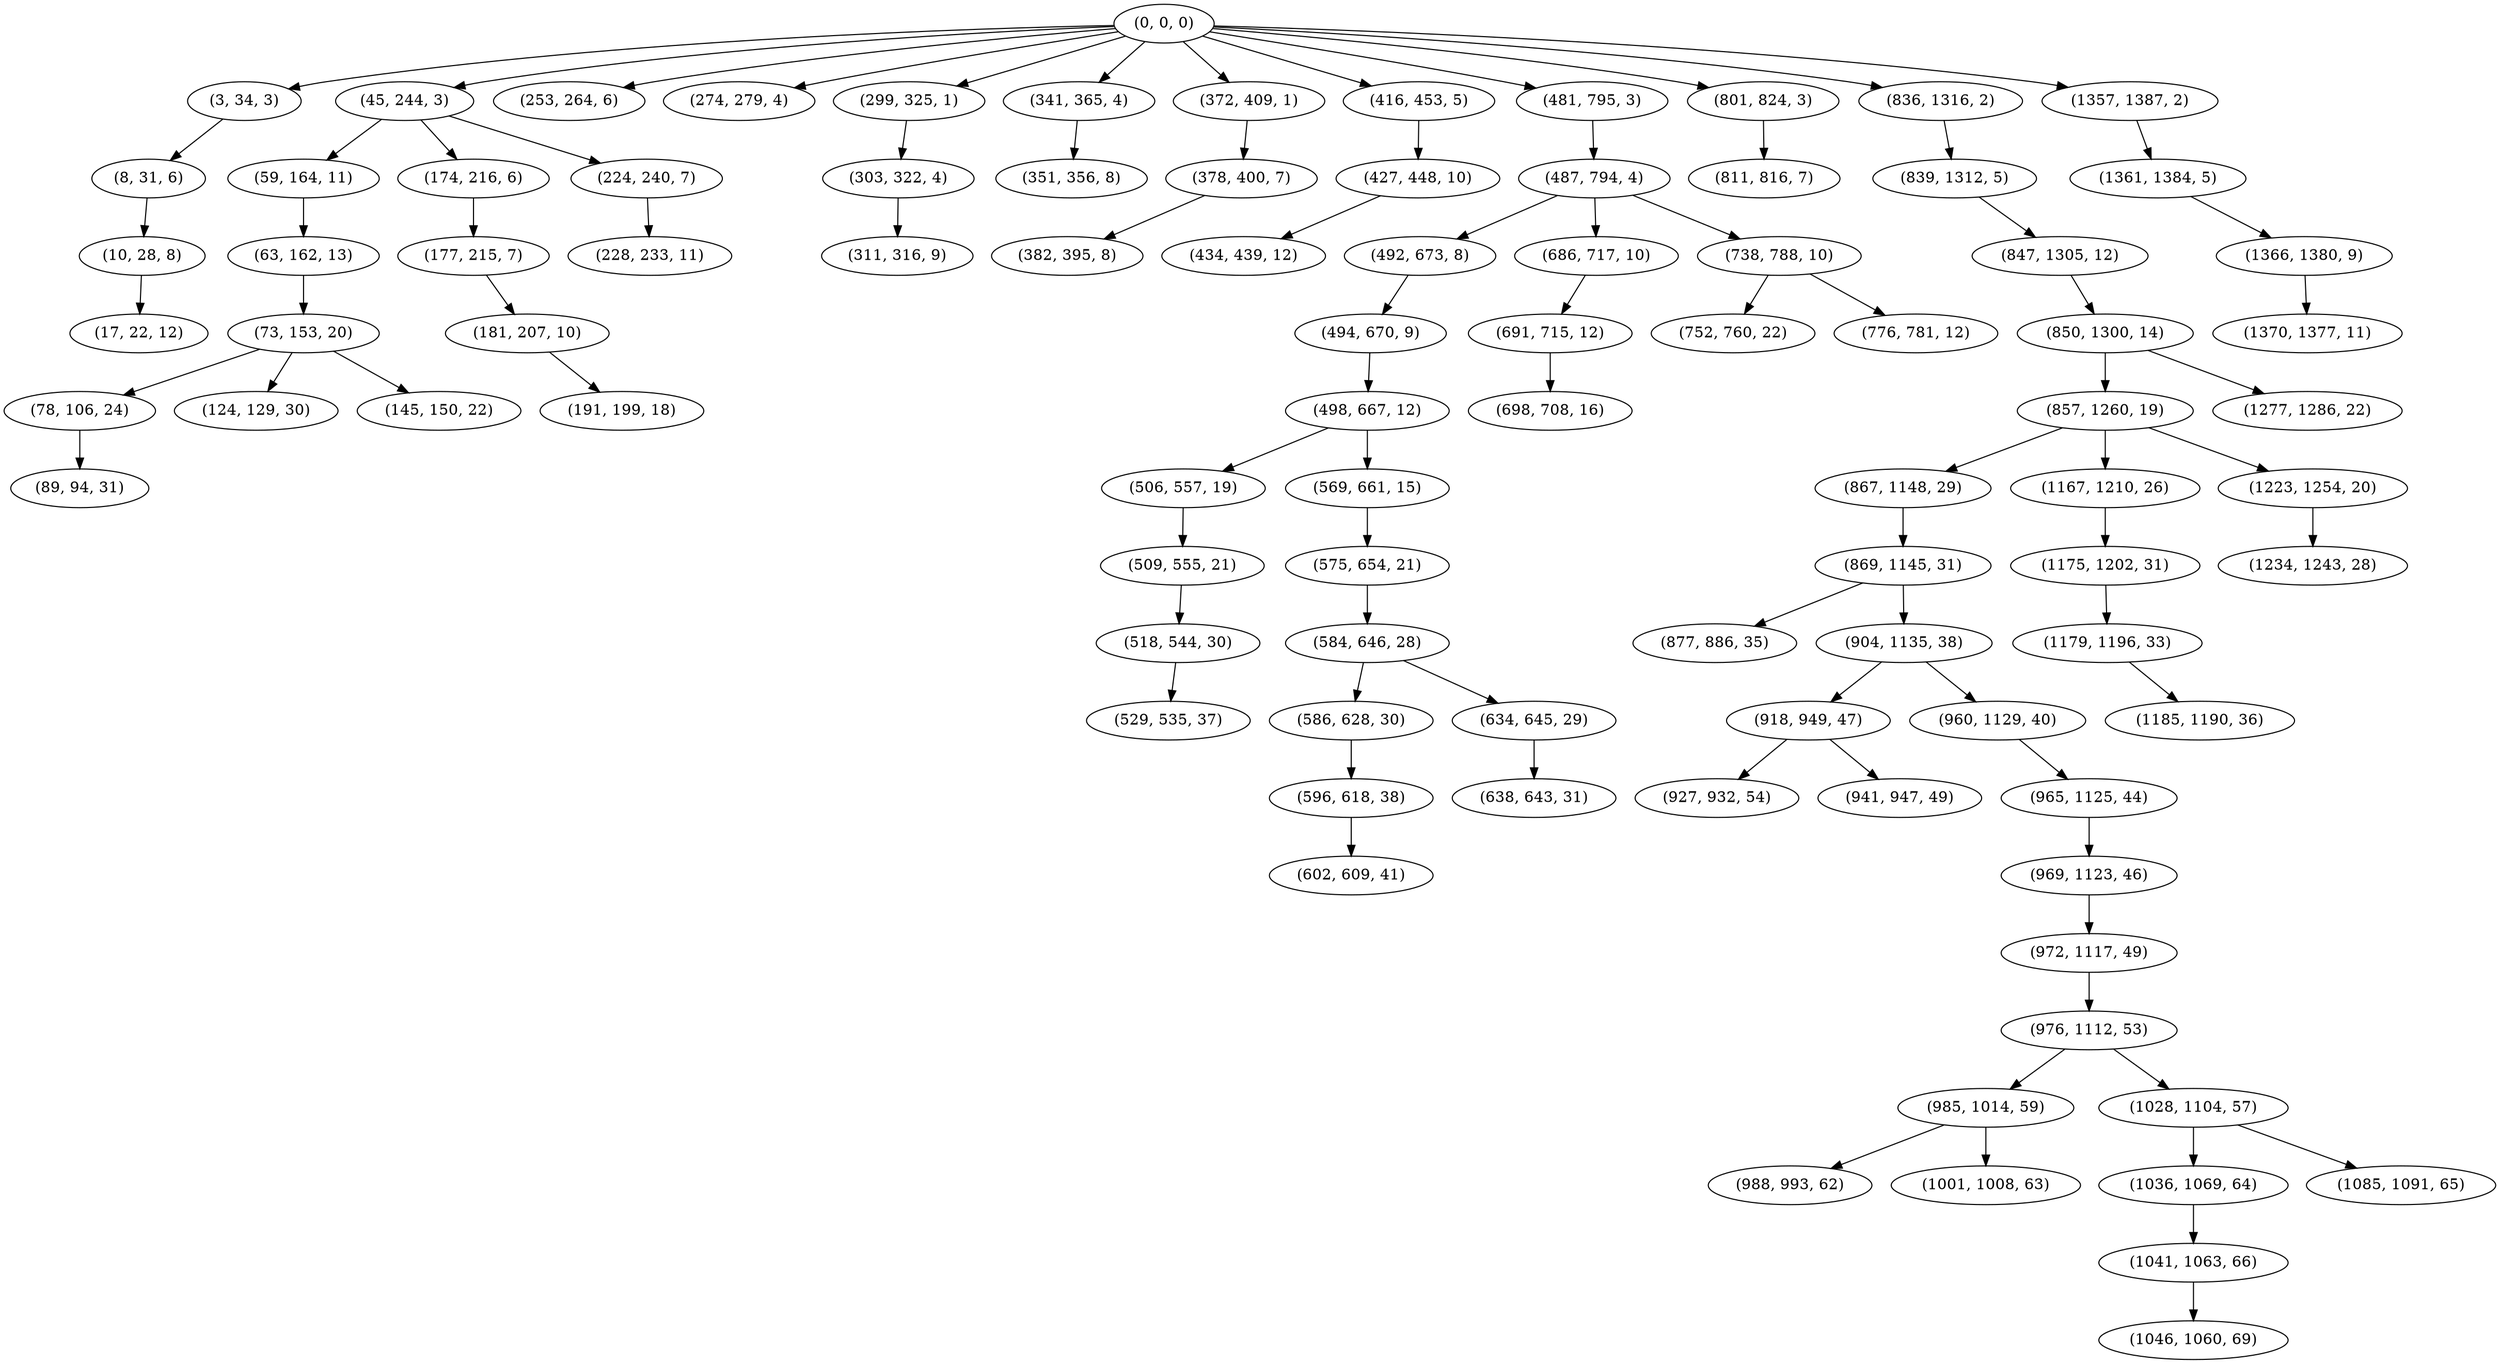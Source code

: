 digraph tree {
    "(0, 0, 0)";
    "(3, 34, 3)";
    "(8, 31, 6)";
    "(10, 28, 8)";
    "(17, 22, 12)";
    "(45, 244, 3)";
    "(59, 164, 11)";
    "(63, 162, 13)";
    "(73, 153, 20)";
    "(78, 106, 24)";
    "(89, 94, 31)";
    "(124, 129, 30)";
    "(145, 150, 22)";
    "(174, 216, 6)";
    "(177, 215, 7)";
    "(181, 207, 10)";
    "(191, 199, 18)";
    "(224, 240, 7)";
    "(228, 233, 11)";
    "(253, 264, 6)";
    "(274, 279, 4)";
    "(299, 325, 1)";
    "(303, 322, 4)";
    "(311, 316, 9)";
    "(341, 365, 4)";
    "(351, 356, 8)";
    "(372, 409, 1)";
    "(378, 400, 7)";
    "(382, 395, 8)";
    "(416, 453, 5)";
    "(427, 448, 10)";
    "(434, 439, 12)";
    "(481, 795, 3)";
    "(487, 794, 4)";
    "(492, 673, 8)";
    "(494, 670, 9)";
    "(498, 667, 12)";
    "(506, 557, 19)";
    "(509, 555, 21)";
    "(518, 544, 30)";
    "(529, 535, 37)";
    "(569, 661, 15)";
    "(575, 654, 21)";
    "(584, 646, 28)";
    "(586, 628, 30)";
    "(596, 618, 38)";
    "(602, 609, 41)";
    "(634, 645, 29)";
    "(638, 643, 31)";
    "(686, 717, 10)";
    "(691, 715, 12)";
    "(698, 708, 16)";
    "(738, 788, 10)";
    "(752, 760, 22)";
    "(776, 781, 12)";
    "(801, 824, 3)";
    "(811, 816, 7)";
    "(836, 1316, 2)";
    "(839, 1312, 5)";
    "(847, 1305, 12)";
    "(850, 1300, 14)";
    "(857, 1260, 19)";
    "(867, 1148, 29)";
    "(869, 1145, 31)";
    "(877, 886, 35)";
    "(904, 1135, 38)";
    "(918, 949, 47)";
    "(927, 932, 54)";
    "(941, 947, 49)";
    "(960, 1129, 40)";
    "(965, 1125, 44)";
    "(969, 1123, 46)";
    "(972, 1117, 49)";
    "(976, 1112, 53)";
    "(985, 1014, 59)";
    "(988, 993, 62)";
    "(1001, 1008, 63)";
    "(1028, 1104, 57)";
    "(1036, 1069, 64)";
    "(1041, 1063, 66)";
    "(1046, 1060, 69)";
    "(1085, 1091, 65)";
    "(1167, 1210, 26)";
    "(1175, 1202, 31)";
    "(1179, 1196, 33)";
    "(1185, 1190, 36)";
    "(1223, 1254, 20)";
    "(1234, 1243, 28)";
    "(1277, 1286, 22)";
    "(1357, 1387, 2)";
    "(1361, 1384, 5)";
    "(1366, 1380, 9)";
    "(1370, 1377, 11)";
    "(0, 0, 0)" -> "(3, 34, 3)";
    "(0, 0, 0)" -> "(45, 244, 3)";
    "(0, 0, 0)" -> "(253, 264, 6)";
    "(0, 0, 0)" -> "(274, 279, 4)";
    "(0, 0, 0)" -> "(299, 325, 1)";
    "(0, 0, 0)" -> "(341, 365, 4)";
    "(0, 0, 0)" -> "(372, 409, 1)";
    "(0, 0, 0)" -> "(416, 453, 5)";
    "(0, 0, 0)" -> "(481, 795, 3)";
    "(0, 0, 0)" -> "(801, 824, 3)";
    "(0, 0, 0)" -> "(836, 1316, 2)";
    "(0, 0, 0)" -> "(1357, 1387, 2)";
    "(3, 34, 3)" -> "(8, 31, 6)";
    "(8, 31, 6)" -> "(10, 28, 8)";
    "(10, 28, 8)" -> "(17, 22, 12)";
    "(45, 244, 3)" -> "(59, 164, 11)";
    "(45, 244, 3)" -> "(174, 216, 6)";
    "(45, 244, 3)" -> "(224, 240, 7)";
    "(59, 164, 11)" -> "(63, 162, 13)";
    "(63, 162, 13)" -> "(73, 153, 20)";
    "(73, 153, 20)" -> "(78, 106, 24)";
    "(73, 153, 20)" -> "(124, 129, 30)";
    "(73, 153, 20)" -> "(145, 150, 22)";
    "(78, 106, 24)" -> "(89, 94, 31)";
    "(174, 216, 6)" -> "(177, 215, 7)";
    "(177, 215, 7)" -> "(181, 207, 10)";
    "(181, 207, 10)" -> "(191, 199, 18)";
    "(224, 240, 7)" -> "(228, 233, 11)";
    "(299, 325, 1)" -> "(303, 322, 4)";
    "(303, 322, 4)" -> "(311, 316, 9)";
    "(341, 365, 4)" -> "(351, 356, 8)";
    "(372, 409, 1)" -> "(378, 400, 7)";
    "(378, 400, 7)" -> "(382, 395, 8)";
    "(416, 453, 5)" -> "(427, 448, 10)";
    "(427, 448, 10)" -> "(434, 439, 12)";
    "(481, 795, 3)" -> "(487, 794, 4)";
    "(487, 794, 4)" -> "(492, 673, 8)";
    "(487, 794, 4)" -> "(686, 717, 10)";
    "(487, 794, 4)" -> "(738, 788, 10)";
    "(492, 673, 8)" -> "(494, 670, 9)";
    "(494, 670, 9)" -> "(498, 667, 12)";
    "(498, 667, 12)" -> "(506, 557, 19)";
    "(498, 667, 12)" -> "(569, 661, 15)";
    "(506, 557, 19)" -> "(509, 555, 21)";
    "(509, 555, 21)" -> "(518, 544, 30)";
    "(518, 544, 30)" -> "(529, 535, 37)";
    "(569, 661, 15)" -> "(575, 654, 21)";
    "(575, 654, 21)" -> "(584, 646, 28)";
    "(584, 646, 28)" -> "(586, 628, 30)";
    "(584, 646, 28)" -> "(634, 645, 29)";
    "(586, 628, 30)" -> "(596, 618, 38)";
    "(596, 618, 38)" -> "(602, 609, 41)";
    "(634, 645, 29)" -> "(638, 643, 31)";
    "(686, 717, 10)" -> "(691, 715, 12)";
    "(691, 715, 12)" -> "(698, 708, 16)";
    "(738, 788, 10)" -> "(752, 760, 22)";
    "(738, 788, 10)" -> "(776, 781, 12)";
    "(801, 824, 3)" -> "(811, 816, 7)";
    "(836, 1316, 2)" -> "(839, 1312, 5)";
    "(839, 1312, 5)" -> "(847, 1305, 12)";
    "(847, 1305, 12)" -> "(850, 1300, 14)";
    "(850, 1300, 14)" -> "(857, 1260, 19)";
    "(850, 1300, 14)" -> "(1277, 1286, 22)";
    "(857, 1260, 19)" -> "(867, 1148, 29)";
    "(857, 1260, 19)" -> "(1167, 1210, 26)";
    "(857, 1260, 19)" -> "(1223, 1254, 20)";
    "(867, 1148, 29)" -> "(869, 1145, 31)";
    "(869, 1145, 31)" -> "(877, 886, 35)";
    "(869, 1145, 31)" -> "(904, 1135, 38)";
    "(904, 1135, 38)" -> "(918, 949, 47)";
    "(904, 1135, 38)" -> "(960, 1129, 40)";
    "(918, 949, 47)" -> "(927, 932, 54)";
    "(918, 949, 47)" -> "(941, 947, 49)";
    "(960, 1129, 40)" -> "(965, 1125, 44)";
    "(965, 1125, 44)" -> "(969, 1123, 46)";
    "(969, 1123, 46)" -> "(972, 1117, 49)";
    "(972, 1117, 49)" -> "(976, 1112, 53)";
    "(976, 1112, 53)" -> "(985, 1014, 59)";
    "(976, 1112, 53)" -> "(1028, 1104, 57)";
    "(985, 1014, 59)" -> "(988, 993, 62)";
    "(985, 1014, 59)" -> "(1001, 1008, 63)";
    "(1028, 1104, 57)" -> "(1036, 1069, 64)";
    "(1028, 1104, 57)" -> "(1085, 1091, 65)";
    "(1036, 1069, 64)" -> "(1041, 1063, 66)";
    "(1041, 1063, 66)" -> "(1046, 1060, 69)";
    "(1167, 1210, 26)" -> "(1175, 1202, 31)";
    "(1175, 1202, 31)" -> "(1179, 1196, 33)";
    "(1179, 1196, 33)" -> "(1185, 1190, 36)";
    "(1223, 1254, 20)" -> "(1234, 1243, 28)";
    "(1357, 1387, 2)" -> "(1361, 1384, 5)";
    "(1361, 1384, 5)" -> "(1366, 1380, 9)";
    "(1366, 1380, 9)" -> "(1370, 1377, 11)";
}
